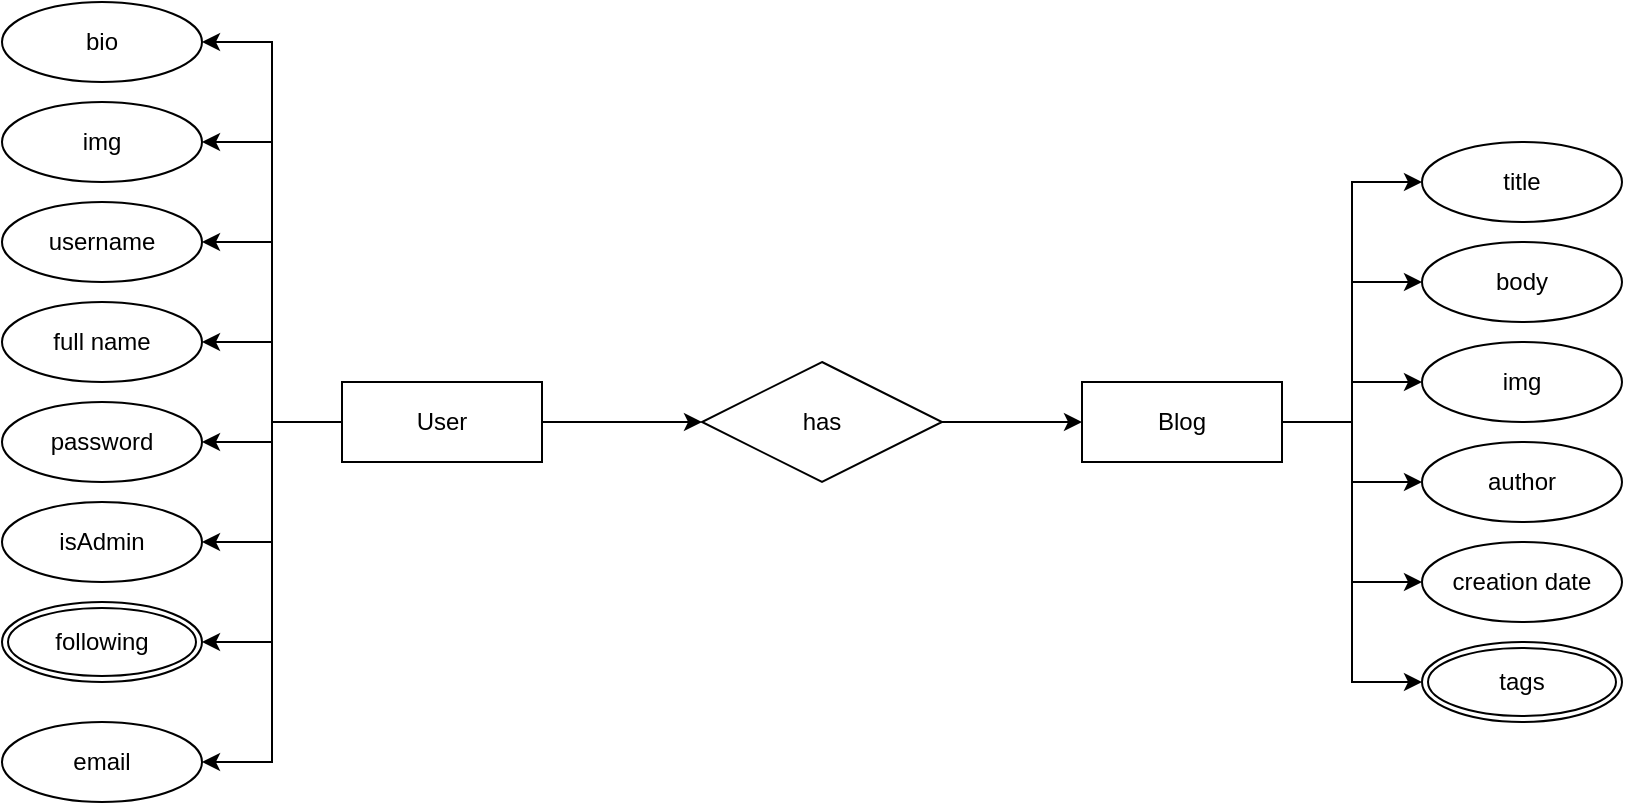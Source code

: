 <mxfile version="16.0.0" type="device"><diagram id="R2lEEEUBdFMjLlhIrx00" name="Page-1"><mxGraphModel dx="1359" dy="520" grid="1" gridSize="10" guides="1" tooltips="1" connect="1" arrows="1" fold="1" page="1" pageScale="1" pageWidth="850" pageHeight="1100" math="0" shadow="0" extFonts="Permanent Marker^https://fonts.googleapis.com/css?family=Permanent+Marker"><root><mxCell id="0"/><mxCell id="1" parent="0"/><mxCell id="O1L0VN2N9VsnZj7A2rA2-31" style="edgeStyle=orthogonalEdgeStyle;rounded=0;orthogonalLoop=1;jettySize=auto;html=1;exitX=0;exitY=0.5;exitDx=0;exitDy=0;entryX=1;entryY=0.5;entryDx=0;entryDy=0;" edge="1" parent="1" source="O1L0VN2N9VsnZj7A2rA2-1" target="O1L0VN2N9VsnZj7A2rA2-26"><mxGeometry relative="1" as="geometry"/></mxCell><mxCell id="O1L0VN2N9VsnZj7A2rA2-32" style="edgeStyle=orthogonalEdgeStyle;rounded=0;orthogonalLoop=1;jettySize=auto;html=1;exitX=0;exitY=0.5;exitDx=0;exitDy=0;entryX=1;entryY=0.5;entryDx=0;entryDy=0;" edge="1" parent="1" source="O1L0VN2N9VsnZj7A2rA2-1" target="O1L0VN2N9VsnZj7A2rA2-27"><mxGeometry relative="1" as="geometry"/></mxCell><mxCell id="O1L0VN2N9VsnZj7A2rA2-33" style="edgeStyle=orthogonalEdgeStyle;rounded=0;orthogonalLoop=1;jettySize=auto;html=1;exitX=0;exitY=0.5;exitDx=0;exitDy=0;entryX=1;entryY=0.5;entryDx=0;entryDy=0;" edge="1" parent="1" source="O1L0VN2N9VsnZj7A2rA2-1" target="O1L0VN2N9VsnZj7A2rA2-28"><mxGeometry relative="1" as="geometry"/></mxCell><mxCell id="O1L0VN2N9VsnZj7A2rA2-34" style="edgeStyle=orthogonalEdgeStyle;rounded=0;orthogonalLoop=1;jettySize=auto;html=1;exitX=0;exitY=0.5;exitDx=0;exitDy=0;entryX=1;entryY=0.5;entryDx=0;entryDy=0;" edge="1" parent="1" source="O1L0VN2N9VsnZj7A2rA2-1" target="O1L0VN2N9VsnZj7A2rA2-29"><mxGeometry relative="1" as="geometry"/></mxCell><mxCell id="O1L0VN2N9VsnZj7A2rA2-35" style="edgeStyle=orthogonalEdgeStyle;rounded=0;orthogonalLoop=1;jettySize=auto;html=1;exitX=0;exitY=0.5;exitDx=0;exitDy=0;entryX=1;entryY=0.5;entryDx=0;entryDy=0;" edge="1" parent="1" source="O1L0VN2N9VsnZj7A2rA2-1" target="O1L0VN2N9VsnZj7A2rA2-30"><mxGeometry relative="1" as="geometry"/></mxCell><mxCell id="O1L0VN2N9VsnZj7A2rA2-38" style="edgeStyle=orthogonalEdgeStyle;rounded=0;orthogonalLoop=1;jettySize=auto;html=1;exitX=0;exitY=0.5;exitDx=0;exitDy=0;entryX=1;entryY=0.5;entryDx=0;entryDy=0;" edge="1" parent="1" source="O1L0VN2N9VsnZj7A2rA2-1" target="O1L0VN2N9VsnZj7A2rA2-36"><mxGeometry relative="1" as="geometry"/></mxCell><mxCell id="O1L0VN2N9VsnZj7A2rA2-39" style="edgeStyle=orthogonalEdgeStyle;rounded=0;orthogonalLoop=1;jettySize=auto;html=1;exitX=0;exitY=0.5;exitDx=0;exitDy=0;entryX=1;entryY=0.5;entryDx=0;entryDy=0;" edge="1" parent="1" source="O1L0VN2N9VsnZj7A2rA2-1" target="O1L0VN2N9VsnZj7A2rA2-37"><mxGeometry relative="1" as="geometry"/></mxCell><mxCell id="O1L0VN2N9VsnZj7A2rA2-41" style="edgeStyle=orthogonalEdgeStyle;rounded=0;orthogonalLoop=1;jettySize=auto;html=1;exitX=1;exitY=0.5;exitDx=0;exitDy=0;entryX=0;entryY=0.5;entryDx=0;entryDy=0;" edge="1" parent="1" source="O1L0VN2N9VsnZj7A2rA2-1" target="O1L0VN2N9VsnZj7A2rA2-40"><mxGeometry relative="1" as="geometry"/></mxCell><mxCell id="O1L0VN2N9VsnZj7A2rA2-44" style="edgeStyle=orthogonalEdgeStyle;rounded=0;orthogonalLoop=1;jettySize=auto;html=1;exitX=0;exitY=0.5;exitDx=0;exitDy=0;entryX=1;entryY=0.5;entryDx=0;entryDy=0;" edge="1" parent="1" source="O1L0VN2N9VsnZj7A2rA2-1" target="O1L0VN2N9VsnZj7A2rA2-43"><mxGeometry relative="1" as="geometry"/></mxCell><mxCell id="O1L0VN2N9VsnZj7A2rA2-1" value="User" style="whiteSpace=wrap;html=1;align=center;" vertex="1" parent="1"><mxGeometry x="140" y="190" width="100" height="40" as="geometry"/></mxCell><mxCell id="O1L0VN2N9VsnZj7A2rA2-20" style="edgeStyle=orthogonalEdgeStyle;rounded=0;orthogonalLoop=1;jettySize=auto;html=1;exitX=1;exitY=0.5;exitDx=0;exitDy=0;entryX=0;entryY=0.5;entryDx=0;entryDy=0;" edge="1" parent="1" source="O1L0VN2N9VsnZj7A2rA2-2" target="O1L0VN2N9VsnZj7A2rA2-10"><mxGeometry relative="1" as="geometry"/></mxCell><mxCell id="O1L0VN2N9VsnZj7A2rA2-21" style="edgeStyle=orthogonalEdgeStyle;rounded=0;orthogonalLoop=1;jettySize=auto;html=1;exitX=1;exitY=0.5;exitDx=0;exitDy=0;entryX=0;entryY=0.5;entryDx=0;entryDy=0;" edge="1" parent="1" source="O1L0VN2N9VsnZj7A2rA2-2" target="O1L0VN2N9VsnZj7A2rA2-11"><mxGeometry relative="1" as="geometry"/></mxCell><mxCell id="O1L0VN2N9VsnZj7A2rA2-22" style="edgeStyle=orthogonalEdgeStyle;rounded=0;orthogonalLoop=1;jettySize=auto;html=1;exitX=1;exitY=0.5;exitDx=0;exitDy=0;entryX=0;entryY=0.5;entryDx=0;entryDy=0;" edge="1" parent="1" source="O1L0VN2N9VsnZj7A2rA2-2" target="O1L0VN2N9VsnZj7A2rA2-12"><mxGeometry relative="1" as="geometry"/></mxCell><mxCell id="O1L0VN2N9VsnZj7A2rA2-23" style="edgeStyle=orthogonalEdgeStyle;rounded=0;orthogonalLoop=1;jettySize=auto;html=1;exitX=1;exitY=0.5;exitDx=0;exitDy=0;entryX=0;entryY=0.5;entryDx=0;entryDy=0;" edge="1" parent="1" source="O1L0VN2N9VsnZj7A2rA2-2" target="O1L0VN2N9VsnZj7A2rA2-13"><mxGeometry relative="1" as="geometry"/></mxCell><mxCell id="O1L0VN2N9VsnZj7A2rA2-24" style="edgeStyle=orthogonalEdgeStyle;rounded=0;orthogonalLoop=1;jettySize=auto;html=1;exitX=1;exitY=0.5;exitDx=0;exitDy=0;entryX=0;entryY=0.5;entryDx=0;entryDy=0;" edge="1" parent="1" source="O1L0VN2N9VsnZj7A2rA2-2" target="O1L0VN2N9VsnZj7A2rA2-14"><mxGeometry relative="1" as="geometry"/></mxCell><mxCell id="O1L0VN2N9VsnZj7A2rA2-25" style="edgeStyle=orthogonalEdgeStyle;rounded=0;orthogonalLoop=1;jettySize=auto;html=1;exitX=1;exitY=0.5;exitDx=0;exitDy=0;entryX=0;entryY=0.5;entryDx=0;entryDy=0;" edge="1" parent="1" source="O1L0VN2N9VsnZj7A2rA2-2" target="O1L0VN2N9VsnZj7A2rA2-15"><mxGeometry relative="1" as="geometry"/></mxCell><mxCell id="O1L0VN2N9VsnZj7A2rA2-2" value="Blog" style="whiteSpace=wrap;html=1;align=center;" vertex="1" parent="1"><mxGeometry x="510" y="190" width="100" height="40" as="geometry"/></mxCell><mxCell id="O1L0VN2N9VsnZj7A2rA2-10" value="title" style="ellipse;whiteSpace=wrap;html=1;align=center;" vertex="1" parent="1"><mxGeometry x="680" y="70" width="100" height="40" as="geometry"/></mxCell><mxCell id="O1L0VN2N9VsnZj7A2rA2-11" value="body" style="ellipse;whiteSpace=wrap;html=1;align=center;" vertex="1" parent="1"><mxGeometry x="680" y="120" width="100" height="40" as="geometry"/></mxCell><mxCell id="O1L0VN2N9VsnZj7A2rA2-12" value="img" style="ellipse;whiteSpace=wrap;html=1;align=center;" vertex="1" parent="1"><mxGeometry x="680" y="170" width="100" height="40" as="geometry"/></mxCell><mxCell id="O1L0VN2N9VsnZj7A2rA2-13" value="author" style="ellipse;whiteSpace=wrap;html=1;align=center;" vertex="1" parent="1"><mxGeometry x="680" y="220" width="100" height="40" as="geometry"/></mxCell><mxCell id="O1L0VN2N9VsnZj7A2rA2-14" value="creation date" style="ellipse;whiteSpace=wrap;html=1;align=center;" vertex="1" parent="1"><mxGeometry x="680" y="270" width="100" height="40" as="geometry"/></mxCell><mxCell id="O1L0VN2N9VsnZj7A2rA2-15" value="tags" style="ellipse;shape=doubleEllipse;margin=3;whiteSpace=wrap;html=1;align=center;" vertex="1" parent="1"><mxGeometry x="680" y="320" width="100" height="40" as="geometry"/></mxCell><mxCell id="O1L0VN2N9VsnZj7A2rA2-26" value="username" style="ellipse;whiteSpace=wrap;html=1;align=center;" vertex="1" parent="1"><mxGeometry x="-30" y="100" width="100" height="40" as="geometry"/></mxCell><mxCell id="O1L0VN2N9VsnZj7A2rA2-27" value="full name" style="ellipse;whiteSpace=wrap;html=1;align=center;" vertex="1" parent="1"><mxGeometry x="-30" y="150" width="100" height="40" as="geometry"/></mxCell><mxCell id="O1L0VN2N9VsnZj7A2rA2-28" value="password" style="ellipse;whiteSpace=wrap;html=1;align=center;" vertex="1" parent="1"><mxGeometry x="-30" y="200" width="100" height="40" as="geometry"/></mxCell><mxCell id="O1L0VN2N9VsnZj7A2rA2-29" value="isAdmin" style="ellipse;whiteSpace=wrap;html=1;align=center;" vertex="1" parent="1"><mxGeometry x="-30" y="250" width="100" height="40" as="geometry"/></mxCell><mxCell id="O1L0VN2N9VsnZj7A2rA2-30" value="following" style="ellipse;shape=doubleEllipse;margin=3;whiteSpace=wrap;html=1;align=center;" vertex="1" parent="1"><mxGeometry x="-30" y="300" width="100" height="40" as="geometry"/></mxCell><mxCell id="O1L0VN2N9VsnZj7A2rA2-36" value="img" style="ellipse;whiteSpace=wrap;html=1;align=center;" vertex="1" parent="1"><mxGeometry x="-30" y="50" width="100" height="40" as="geometry"/></mxCell><mxCell id="O1L0VN2N9VsnZj7A2rA2-37" value="bio" style="ellipse;whiteSpace=wrap;html=1;align=center;" vertex="1" parent="1"><mxGeometry x="-30" width="100" height="40" as="geometry"/></mxCell><mxCell id="O1L0VN2N9VsnZj7A2rA2-42" style="edgeStyle=orthogonalEdgeStyle;rounded=0;orthogonalLoop=1;jettySize=auto;html=1;exitX=1;exitY=0.5;exitDx=0;exitDy=0;entryX=0;entryY=0.5;entryDx=0;entryDy=0;" edge="1" parent="1" source="O1L0VN2N9VsnZj7A2rA2-40" target="O1L0VN2N9VsnZj7A2rA2-2"><mxGeometry relative="1" as="geometry"/></mxCell><mxCell id="O1L0VN2N9VsnZj7A2rA2-40" value="has" style="shape=rhombus;perimeter=rhombusPerimeter;whiteSpace=wrap;html=1;align=center;" vertex="1" parent="1"><mxGeometry x="320" y="180" width="120" height="60" as="geometry"/></mxCell><mxCell id="O1L0VN2N9VsnZj7A2rA2-43" value="email" style="ellipse;whiteSpace=wrap;html=1;align=center;" vertex="1" parent="1"><mxGeometry x="-30" y="360" width="100" height="40" as="geometry"/></mxCell></root></mxGraphModel></diagram></mxfile>